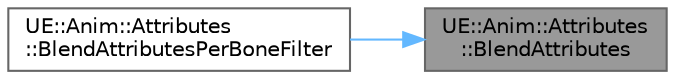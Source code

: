 digraph "UE::Anim::Attributes::BlendAttributes"
{
 // INTERACTIVE_SVG=YES
 // LATEX_PDF_SIZE
  bgcolor="transparent";
  edge [fontname=Helvetica,fontsize=10,labelfontname=Helvetica,labelfontsize=10];
  node [fontname=Helvetica,fontsize=10,shape=box,height=0.2,width=0.4];
  rankdir="RL";
  Node1 [id="Node000001",label="UE::Anim::Attributes\l::BlendAttributes",height=0.2,width=0.4,color="gray40", fillcolor="grey60", style="filled", fontcolor="black",tooltip="Blend custom attribute values from N set of inputs."];
  Node1 -> Node2 [id="edge1_Node000001_Node000002",dir="back",color="steelblue1",style="solid",tooltip=" "];
  Node2 [id="Node000002",label="UE::Anim::Attributes\l::BlendAttributesPerBoneFilter",height=0.2,width=0.4,color="grey40", fillcolor="white", style="filled",URL="$d9/dc3/structUE_1_1Anim_1_1Attributes.html#a88afaa70f89e3c5d9b540001586f909d",tooltip=" "];
}

